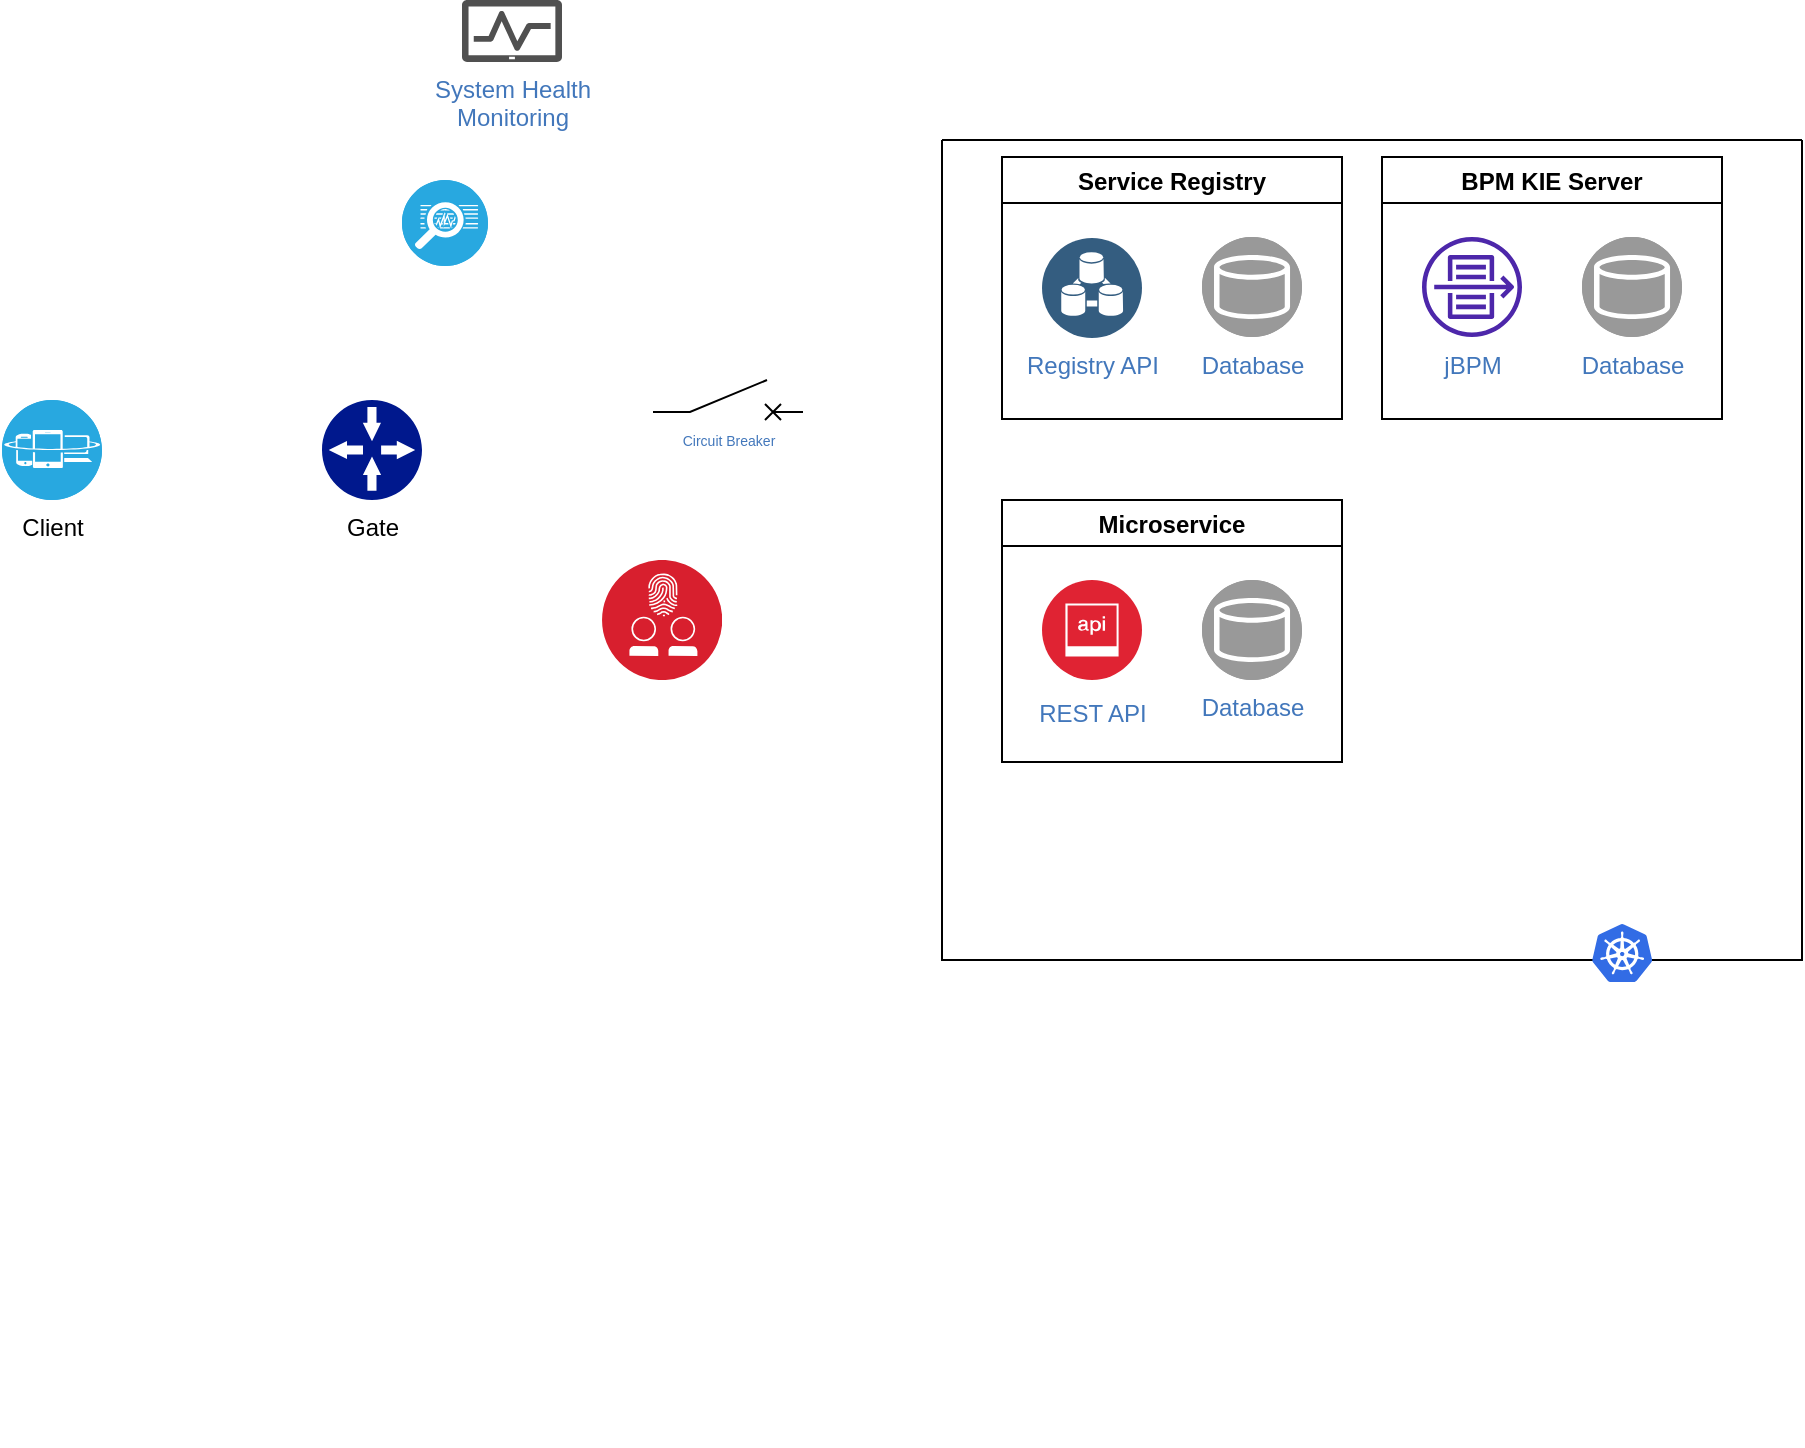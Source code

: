 <mxfile version="16.4.3" type="github">
  <diagram id="HIcnpmZ-lDFooEijz_Dc" name="Page-1">
    <mxGraphModel dx="541" dy="369" grid="1" gridSize="10" guides="1" tooltips="1" connect="1" arrows="1" fold="1" page="1" pageScale="1" pageWidth="850" pageHeight="1100" math="0" shadow="0">
      <root>
        <mxCell id="0" />
        <mxCell id="1" parent="0" />
        <mxCell id="jCCKsCVmreZrp9B1v_lG-1" value="Client" style="fillColor=#28A8E0;verticalLabelPosition=bottom;sketch=0;html=1;strokeColor=#ffffff;verticalAlign=top;align=center;points=[[0.145,0.145,0],[0.5,0,0],[0.855,0.145,0],[1,0.5,0],[0.855,0.855,0],[0.5,1,0],[0.145,0.855,0],[0,0.5,0]];pointerEvents=1;shape=mxgraph.cisco_safe.compositeIcon;bgIcon=ellipse;resIcon=mxgraph.cisco_safe.capability.mobile_device_manager;" vertex="1" parent="1">
          <mxGeometry x="40" y="240" width="50" height="50" as="geometry" />
        </mxCell>
        <mxCell id="jCCKsCVmreZrp9B1v_lG-2" value="" style="shape=image;verticalLabelPosition=bottom;labelBackgroundColor=default;verticalAlign=top;aspect=fixed;imageAspect=0;image=https://miro.medium.com/max/1101/1*Ww2KniWVKD7Cpc_QhQ75zw.jpeg;" vertex="1" parent="1">
          <mxGeometry x="143" y="370" width="520" height="393" as="geometry" />
        </mxCell>
        <mxCell id="jCCKsCVmreZrp9B1v_lG-3" value="Gate" style="sketch=0;aspect=fixed;pointerEvents=1;shadow=0;dashed=0;html=1;strokeColor=none;labelPosition=center;verticalLabelPosition=bottom;verticalAlign=top;align=center;fillColor=#00188D;shape=mxgraph.mscae.enterprise.gateway" vertex="1" parent="1">
          <mxGeometry x="200" y="240" width="50" height="50" as="geometry" />
        </mxCell>
        <mxCell id="jCCKsCVmreZrp9B1v_lG-4" value="" style="aspect=fixed;perimeter=ellipsePerimeter;html=1;align=center;shadow=0;dashed=0;fontColor=#4277BB;labelBackgroundColor=#ffffff;fontSize=12;spacingTop=3;image;image=img/lib/ibm/security/identity_access_management.svg;" vertex="1" parent="1">
          <mxGeometry x="340" y="320" width="60" height="60" as="geometry" />
        </mxCell>
        <mxCell id="jCCKsCVmreZrp9B1v_lG-8" value="" style="swimlane;startSize=0;" vertex="1" parent="1">
          <mxGeometry x="510" y="110" width="430" height="410" as="geometry" />
        </mxCell>
        <mxCell id="jCCKsCVmreZrp9B1v_lG-9" value="Microservice" style="swimlane;" vertex="1" parent="jCCKsCVmreZrp9B1v_lG-8">
          <mxGeometry x="30" y="180" width="170" height="131" as="geometry" />
        </mxCell>
        <mxCell id="jCCKsCVmreZrp9B1v_lG-12" value="REST API" style="aspect=fixed;perimeter=ellipsePerimeter;html=1;align=center;shadow=0;dashed=0;fontColor=#4277BB;labelBackgroundColor=#ffffff;fontSize=12;spacingTop=3;image;image=img/lib/ibm/security/api_security.svg;" vertex="1" parent="jCCKsCVmreZrp9B1v_lG-9">
          <mxGeometry x="20" y="40" width="50" height="50" as="geometry" />
        </mxCell>
        <mxCell id="jCCKsCVmreZrp9B1v_lG-15" value="&lt;font color=&quot;#4277bb&quot;&gt;Database&lt;/font&gt;" style="fillColor=#999999;verticalLabelPosition=bottom;sketch=0;html=1;strokeColor=#ffffff;verticalAlign=top;align=center;points=[[0.145,0.145,0],[0.5,0,0],[0.855,0.145,0],[1,0.5,0],[0.855,0.855,0],[0.5,1,0],[0.145,0.855,0],[0,0.5,0]];pointerEvents=1;shape=mxgraph.cisco_safe.compositeIcon;bgIcon=ellipse;resIcon=mxgraph.cisco_safe.capability.database;" vertex="1" parent="jCCKsCVmreZrp9B1v_lG-9">
          <mxGeometry x="100" y="40" width="50" height="50" as="geometry" />
        </mxCell>
        <mxCell id="jCCKsCVmreZrp9B1v_lG-18" value="" style="shape=image;html=1;verticalAlign=top;verticalLabelPosition=bottom;labelBackgroundColor=#ffffff;imageAspect=0;aspect=fixed;image=https://cdn1.iconfinder.com/data/icons/social-media-2106/24/social_media_social_media_logo_docker-128.png" vertex="1" parent="jCCKsCVmreZrp9B1v_lG-9">
          <mxGeometry x="144" y="111" width="38" height="38" as="geometry" />
        </mxCell>
        <mxCell id="jCCKsCVmreZrp9B1v_lG-23" value="Service Registry" style="swimlane;" vertex="1" parent="jCCKsCVmreZrp9B1v_lG-8">
          <mxGeometry x="30" y="8.5" width="170" height="131" as="geometry" />
        </mxCell>
        <mxCell id="jCCKsCVmreZrp9B1v_lG-25" value="&lt;font color=&quot;#4277bb&quot;&gt;Database&lt;/font&gt;" style="fillColor=#999999;verticalLabelPosition=bottom;sketch=0;html=1;strokeColor=#ffffff;verticalAlign=top;align=center;points=[[0.145,0.145,0],[0.5,0,0],[0.855,0.145,0],[1,0.5,0],[0.855,0.855,0],[0.5,1,0],[0.145,0.855,0],[0,0.5,0]];pointerEvents=1;shape=mxgraph.cisco_safe.compositeIcon;bgIcon=ellipse;resIcon=mxgraph.cisco_safe.capability.database;" vertex="1" parent="jCCKsCVmreZrp9B1v_lG-23">
          <mxGeometry x="100" y="40" width="50" height="50" as="geometry" />
        </mxCell>
        <mxCell id="jCCKsCVmreZrp9B1v_lG-26" value="" style="shape=image;html=1;verticalAlign=top;verticalLabelPosition=bottom;labelBackgroundColor=#ffffff;imageAspect=0;aspect=fixed;image=https://cdn1.iconfinder.com/data/icons/social-media-2106/24/social_media_social_media_logo_docker-128.png" vertex="1" parent="jCCKsCVmreZrp9B1v_lG-23">
          <mxGeometry x="144" y="111" width="38" height="38" as="geometry" />
        </mxCell>
        <mxCell id="jCCKsCVmreZrp9B1v_lG-21" value="Registry API" style="aspect=fixed;perimeter=ellipsePerimeter;html=1;align=center;shadow=0;dashed=0;fontColor=#4277BB;labelBackgroundColor=#ffffff;fontSize=12;spacingTop=0;image;image=img/lib/ibm/data/device_registry.svg;" vertex="1" parent="jCCKsCVmreZrp9B1v_lG-23">
          <mxGeometry x="20" y="40.5" width="50" height="50" as="geometry" />
        </mxCell>
        <mxCell id="jCCKsCVmreZrp9B1v_lG-33" value="BPM KIE Server" style="swimlane;" vertex="1" parent="jCCKsCVmreZrp9B1v_lG-8">
          <mxGeometry x="220" y="8.5" width="170" height="131" as="geometry" />
        </mxCell>
        <mxCell id="jCCKsCVmreZrp9B1v_lG-34" value="&lt;font color=&quot;#4277bb&quot;&gt;Database&lt;/font&gt;" style="fillColor=#999999;verticalLabelPosition=bottom;sketch=0;html=1;strokeColor=#ffffff;verticalAlign=top;align=center;points=[[0.145,0.145,0],[0.5,0,0],[0.855,0.145,0],[1,0.5,0],[0.855,0.855,0],[0.5,1,0],[0.145,0.855,0],[0,0.5,0]];pointerEvents=1;shape=mxgraph.cisco_safe.compositeIcon;bgIcon=ellipse;resIcon=mxgraph.cisco_safe.capability.database;" vertex="1" parent="jCCKsCVmreZrp9B1v_lG-33">
          <mxGeometry x="100" y="40" width="50" height="50" as="geometry" />
        </mxCell>
        <mxCell id="jCCKsCVmreZrp9B1v_lG-35" value="" style="shape=image;html=1;verticalAlign=top;verticalLabelPosition=bottom;labelBackgroundColor=#ffffff;imageAspect=0;aspect=fixed;image=https://cdn1.iconfinder.com/data/icons/social-media-2106/24/social_media_social_media_logo_docker-128.png" vertex="1" parent="jCCKsCVmreZrp9B1v_lG-33">
          <mxGeometry x="144" y="111" width="38" height="38" as="geometry" />
        </mxCell>
        <mxCell id="jCCKsCVmreZrp9B1v_lG-30" value="&lt;font color=&quot;#4277bb&quot;&gt;jBPM&lt;/font&gt;" style="sketch=0;outlineConnect=0;fontColor=#232F3E;gradientColor=none;fillColor=#4D27AA;strokeColor=none;dashed=0;verticalLabelPosition=bottom;verticalAlign=top;align=center;html=1;fontSize=12;fontStyle=0;aspect=fixed;pointerEvents=1;shape=mxgraph.aws4.flow_logs;" vertex="1" parent="jCCKsCVmreZrp9B1v_lG-33">
          <mxGeometry x="20" y="40" width="50" height="50" as="geometry" />
        </mxCell>
        <mxCell id="jCCKsCVmreZrp9B1v_lG-20" value="&lt;font color=&quot;#4277bb&quot;&gt;System Health&lt;br&gt;Monitoring&lt;/font&gt;" style="sketch=0;pointerEvents=1;shadow=0;dashed=0;html=1;strokeColor=none;labelPosition=center;verticalLabelPosition=bottom;verticalAlign=top;align=center;fillColor=#505050;shape=mxgraph.mscae.intune.device_health;fontColor=#6666FF;" vertex="1" parent="1">
          <mxGeometry x="270" y="40" width="50" height="31" as="geometry" />
        </mxCell>
        <mxCell id="jCCKsCVmreZrp9B1v_lG-7" value="" style="sketch=0;aspect=fixed;html=1;points=[];align=center;image;fontSize=12;image=img/lib/mscae/Kubernetes.svg;" vertex="1" parent="1">
          <mxGeometry x="835" y="502" width="30.21" height="29" as="geometry" />
        </mxCell>
        <mxCell id="jCCKsCVmreZrp9B1v_lG-31" value="" style="fillColor=#28A8E0;verticalLabelPosition=bottom;sketch=0;html=1;strokeColor=#ffffff;verticalAlign=top;align=center;points=[[0.145,0.145,0],[0.5,0,0],[0.855,0.145,0],[1,0.5,0],[0.855,0.855,0],[0.5,1,0],[0.145,0.855,0],[0,0.5,0]];pointerEvents=1;shape=mxgraph.cisco_safe.compositeIcon;bgIcon=ellipse;resIcon=mxgraph.cisco_safe.capability.flow_analytics;fontColor=#4277BB;" vertex="1" parent="1">
          <mxGeometry x="240" y="130" width="43" height="43" as="geometry" />
        </mxCell>
        <mxCell id="jCCKsCVmreZrp9B1v_lG-39" value="Circuit Breaker" style="pointerEvents=1;verticalLabelPosition=bottom;shadow=0;dashed=0;align=center;html=1;verticalAlign=top;shape=mxgraph.electrical.electro-mechanical.circuit_breaker;fontSize=7;fontColor=#4277BB;" vertex="1" parent="1">
          <mxGeometry x="365.5" y="230" width="75" height="20" as="geometry" />
        </mxCell>
      </root>
    </mxGraphModel>
  </diagram>
</mxfile>
